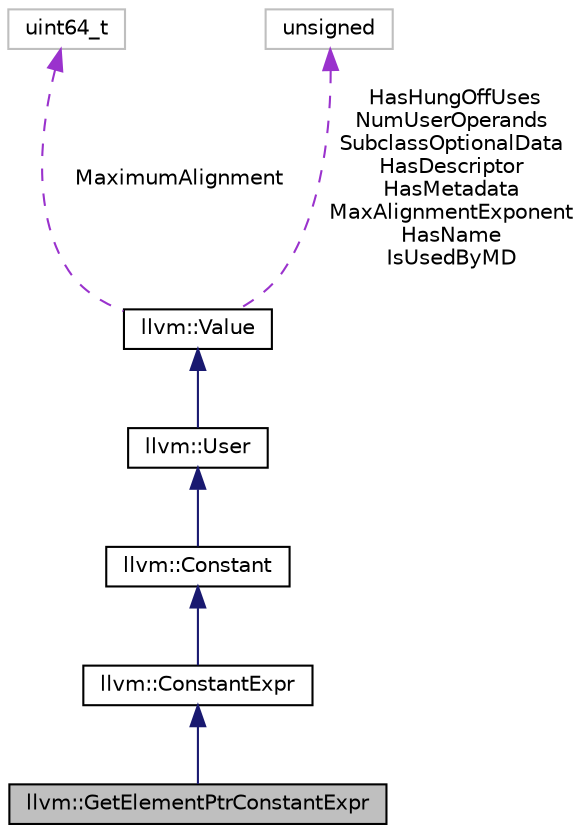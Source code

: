 digraph "llvm::GetElementPtrConstantExpr"
{
 // LATEX_PDF_SIZE
  bgcolor="transparent";
  edge [fontname="Helvetica",fontsize="10",labelfontname="Helvetica",labelfontsize="10"];
  node [fontname="Helvetica",fontsize="10",shape=record];
  Node1 [label="llvm::GetElementPtrConstantExpr",height=0.2,width=0.4,color="black", fillcolor="grey75", style="filled", fontcolor="black",tooltip="GetElementPtrConstantExpr - This class is private to Constants.cpp, and is used behind the scenes to ..."];
  Node2 -> Node1 [dir="back",color="midnightblue",fontsize="10",style="solid",fontname="Helvetica"];
  Node2 [label="llvm::ConstantExpr",height=0.2,width=0.4,color="black",URL="$classllvm_1_1ConstantExpr.html",tooltip="A constant value that is initialized with an expression using other constant values."];
  Node3 -> Node2 [dir="back",color="midnightblue",fontsize="10",style="solid",fontname="Helvetica"];
  Node3 [label="llvm::Constant",height=0.2,width=0.4,color="black",URL="$classllvm_1_1Constant.html",tooltip="This is an important base class in LLVM."];
  Node4 -> Node3 [dir="back",color="midnightblue",fontsize="10",style="solid",fontname="Helvetica"];
  Node4 [label="llvm::User",height=0.2,width=0.4,color="black",URL="$classllvm_1_1User.html",tooltip=" "];
  Node5 -> Node4 [dir="back",color="midnightblue",fontsize="10",style="solid",fontname="Helvetica"];
  Node5 [label="llvm::Value",height=0.2,width=0.4,color="black",URL="$classllvm_1_1Value.html",tooltip="LLVM Value Representation."];
  Node6 -> Node5 [dir="back",color="darkorchid3",fontsize="10",style="dashed",label=" MaximumAlignment" ,fontname="Helvetica"];
  Node6 [label="uint64_t",height=0.2,width=0.4,color="grey75",tooltip=" "];
  Node7 -> Node5 [dir="back",color="darkorchid3",fontsize="10",style="dashed",label=" HasHungOffUses\nNumUserOperands\nSubclassOptionalData\nHasDescriptor\nHasMetadata\nMaxAlignmentExponent\nHasName\nIsUsedByMD" ,fontname="Helvetica"];
  Node7 [label="unsigned",height=0.2,width=0.4,color="grey75",tooltip=" "];
}
